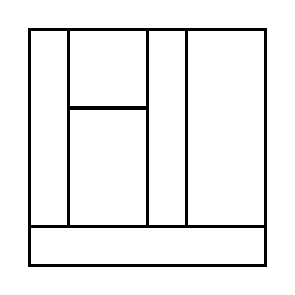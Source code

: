 \begin{tikzpicture}[very thick, scale=.5]
    \draw (0,1) rectangle (1,6);
    \draw (1,4) rectangle (3,6);
    \draw (1,1) rectangle (3,4);
    \draw (3,1) rectangle (4,6);
    \draw (4,1) rectangle (6,6);
    \draw (0,0) rectangle (6,1);
\end{tikzpicture}
